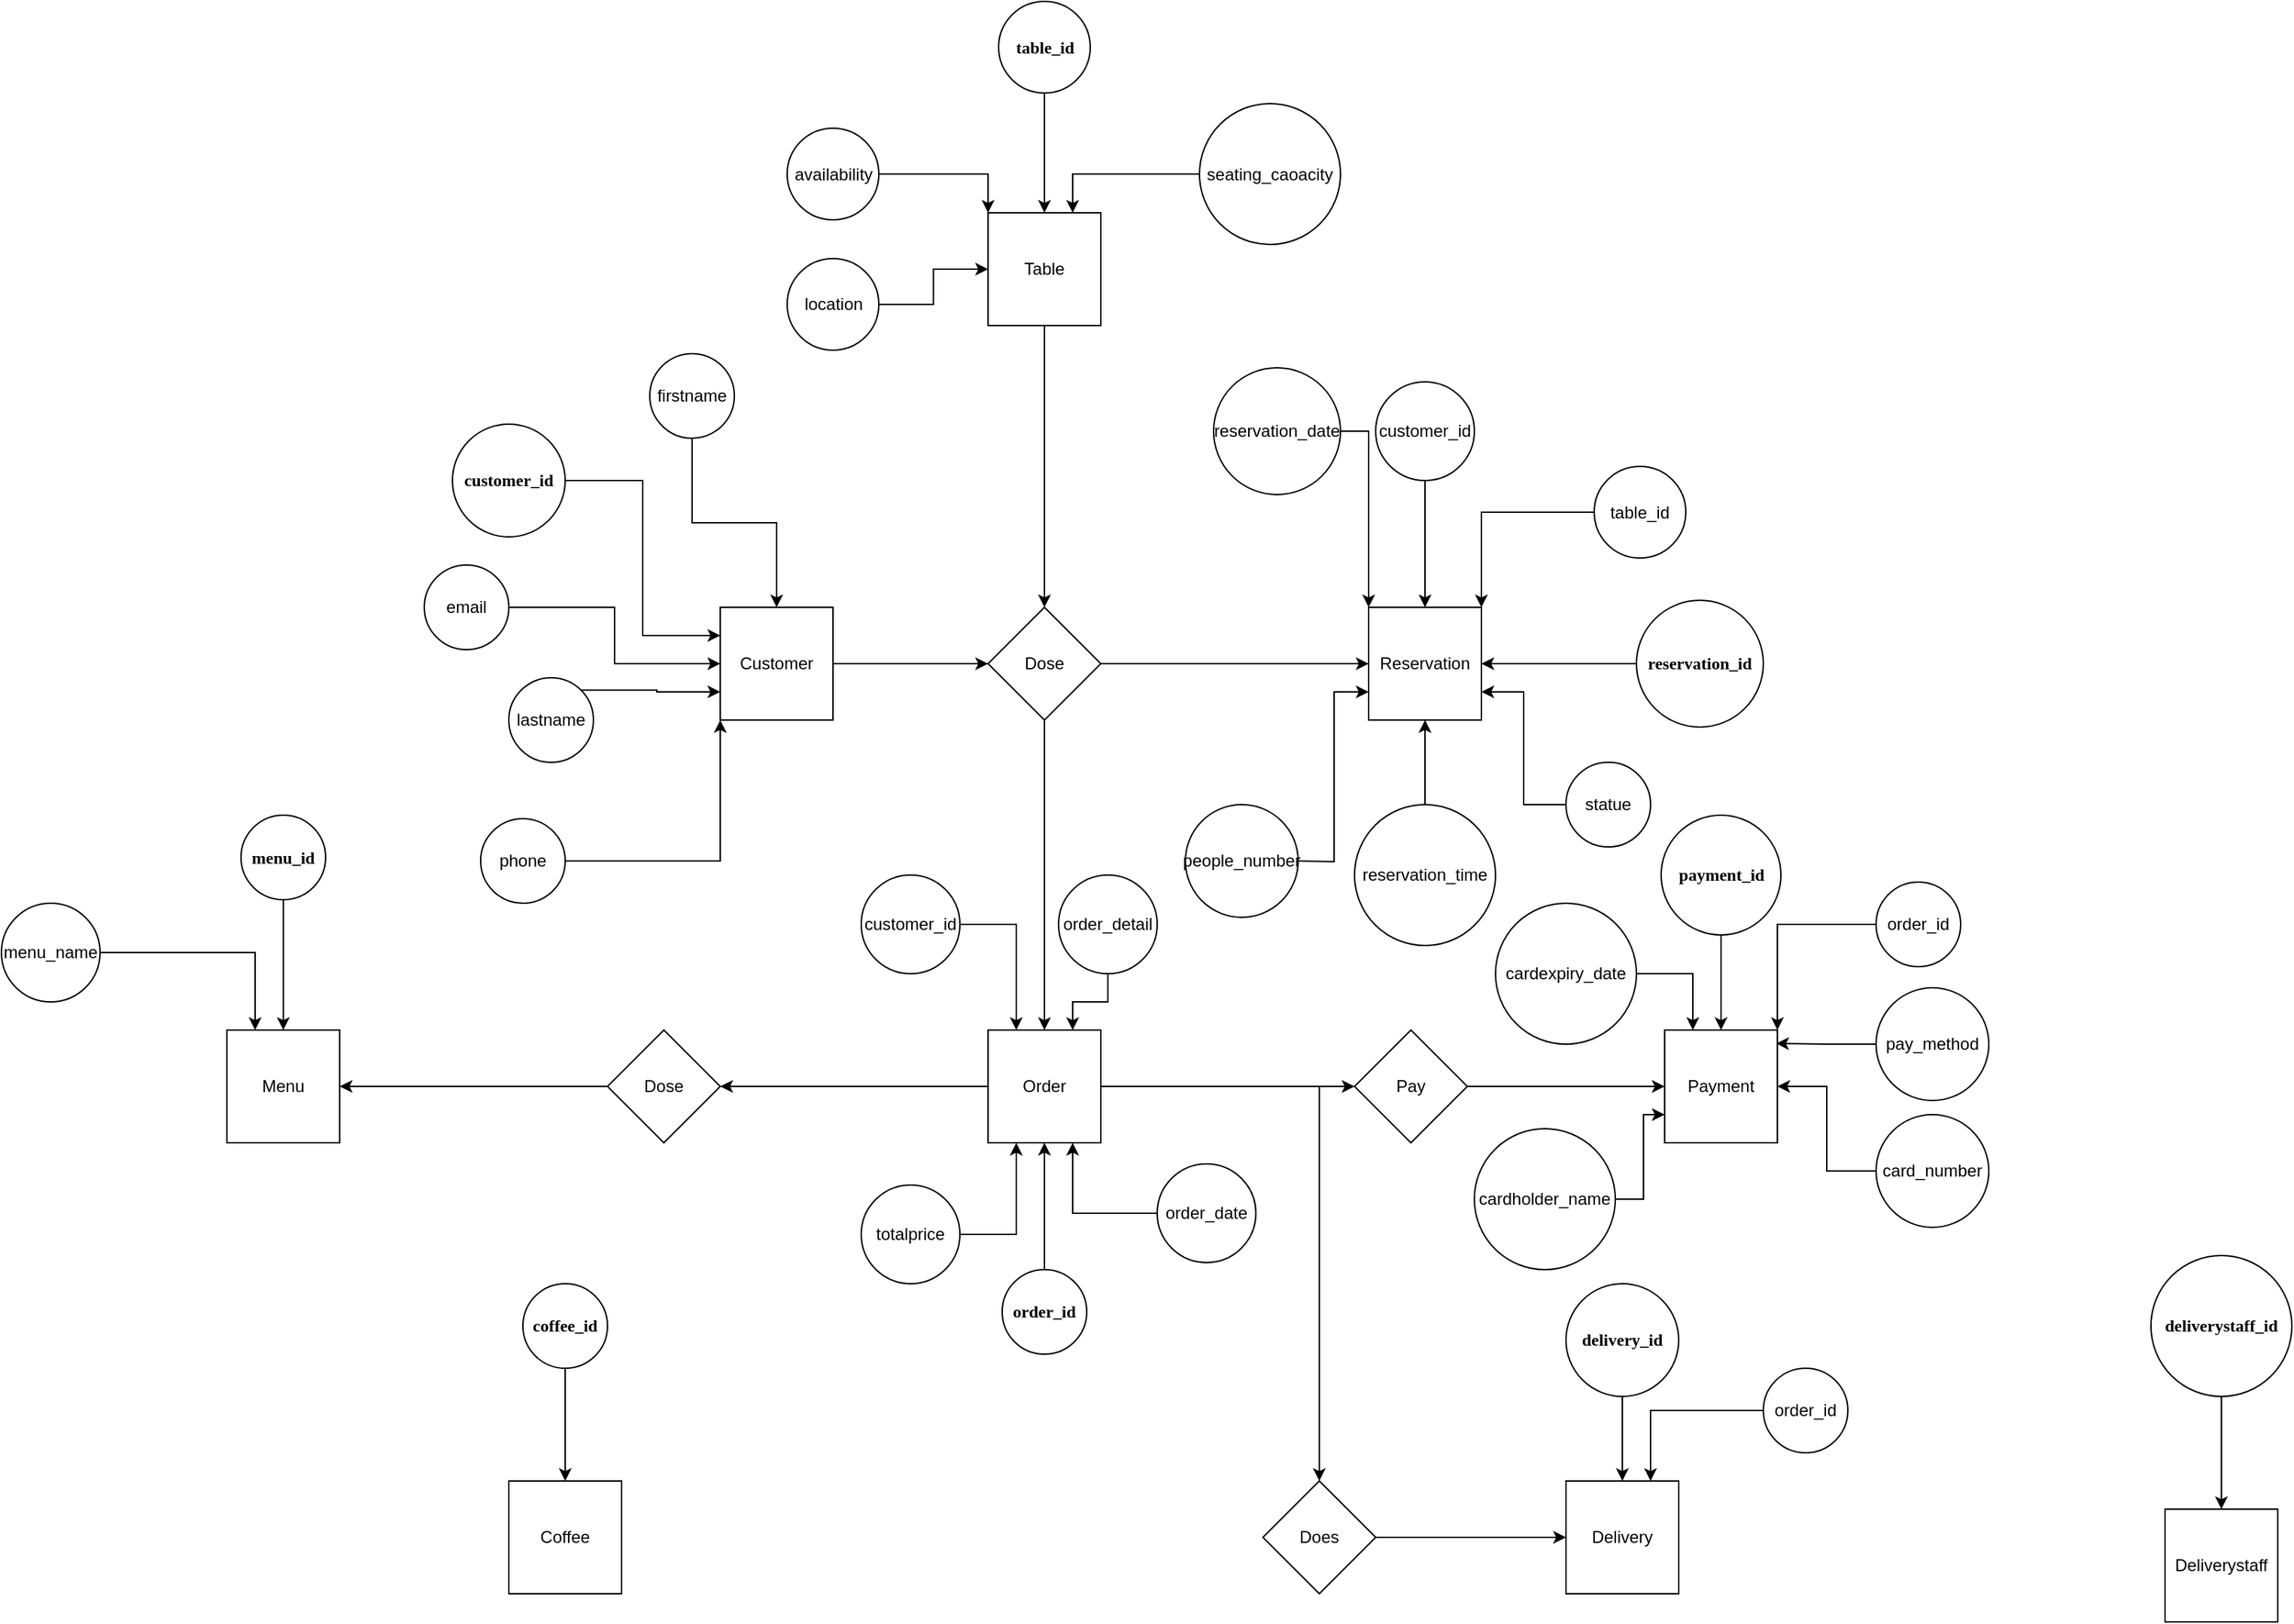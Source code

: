<mxfile version="24.1.0" type="github">
  <diagram id="R2lEEEUBdFMjLlhIrx00" name="Page-1">
    <mxGraphModel dx="1645" dy="1520" grid="1" gridSize="10" guides="1" tooltips="1" connect="1" arrows="1" fold="1" page="1" pageScale="1" pageWidth="850" pageHeight="1100" math="0" shadow="0" extFonts="Permanent Marker^https://fonts.googleapis.com/css?family=Permanent+Marker">
      <root>
        <mxCell id="0" />
        <mxCell id="1" parent="0" />
        <mxCell id="IRetKzblwTkp2qWtMgvH-31" style="edgeStyle=orthogonalEdgeStyle;rounded=0;orthogonalLoop=1;jettySize=auto;html=1;exitX=1;exitY=0.5;exitDx=0;exitDy=0;" edge="1" parent="1" source="IRetKzblwTkp2qWtMgvH-1" target="IRetKzblwTkp2qWtMgvH-30">
          <mxGeometry relative="1" as="geometry" />
        </mxCell>
        <mxCell id="IRetKzblwTkp2qWtMgvH-1" value="Customer" style="whiteSpace=wrap;html=1;aspect=fixed;" vertex="1" parent="1">
          <mxGeometry x="210" y="120" width="80" height="80" as="geometry" />
        </mxCell>
        <mxCell id="IRetKzblwTkp2qWtMgvH-64" style="edgeStyle=orthogonalEdgeStyle;rounded=0;orthogonalLoop=1;jettySize=auto;html=1;entryX=0;entryY=0.5;entryDx=0;entryDy=0;" edge="1" parent="1" source="IRetKzblwTkp2qWtMgvH-2" target="IRetKzblwTkp2qWtMgvH-63">
          <mxGeometry relative="1" as="geometry" />
        </mxCell>
        <mxCell id="IRetKzblwTkp2qWtMgvH-79" style="edgeStyle=orthogonalEdgeStyle;rounded=0;orthogonalLoop=1;jettySize=auto;html=1;" edge="1" parent="1" source="IRetKzblwTkp2qWtMgvH-2" target="IRetKzblwTkp2qWtMgvH-78">
          <mxGeometry relative="1" as="geometry" />
        </mxCell>
        <mxCell id="IRetKzblwTkp2qWtMgvH-89" style="edgeStyle=orthogonalEdgeStyle;rounded=0;orthogonalLoop=1;jettySize=auto;html=1;exitX=0;exitY=0.5;exitDx=0;exitDy=0;entryX=1;entryY=0.5;entryDx=0;entryDy=0;" edge="1" parent="1" source="IRetKzblwTkp2qWtMgvH-2" target="IRetKzblwTkp2qWtMgvH-88">
          <mxGeometry relative="1" as="geometry" />
        </mxCell>
        <mxCell id="IRetKzblwTkp2qWtMgvH-2" value="Order" style="whiteSpace=wrap;html=1;aspect=fixed;" vertex="1" parent="1">
          <mxGeometry x="400" y="420" width="80" height="80" as="geometry" />
        </mxCell>
        <mxCell id="IRetKzblwTkp2qWtMgvH-3" value="Payment" style="whiteSpace=wrap;html=1;aspect=fixed;" vertex="1" parent="1">
          <mxGeometry x="880" y="420" width="80" height="80" as="geometry" />
        </mxCell>
        <mxCell id="IRetKzblwTkp2qWtMgvH-4" value="Reservation" style="whiteSpace=wrap;html=1;aspect=fixed;" vertex="1" parent="1">
          <mxGeometry x="670" y="120" width="80" height="80" as="geometry" />
        </mxCell>
        <mxCell id="IRetKzblwTkp2qWtMgvH-41" style="edgeStyle=orthogonalEdgeStyle;rounded=0;orthogonalLoop=1;jettySize=auto;html=1;" edge="1" parent="1" source="IRetKzblwTkp2qWtMgvH-5" target="IRetKzblwTkp2qWtMgvH-30">
          <mxGeometry relative="1" as="geometry" />
        </mxCell>
        <mxCell id="IRetKzblwTkp2qWtMgvH-5" value="Table" style="whiteSpace=wrap;html=1;aspect=fixed;" vertex="1" parent="1">
          <mxGeometry x="400" y="-160" width="80" height="80" as="geometry" />
        </mxCell>
        <mxCell id="IRetKzblwTkp2qWtMgvH-6" value="Delivery" style="whiteSpace=wrap;html=1;aspect=fixed;" vertex="1" parent="1">
          <mxGeometry x="810" y="740" width="80" height="80" as="geometry" />
        </mxCell>
        <mxCell id="IRetKzblwTkp2qWtMgvH-7" value="Menu" style="whiteSpace=wrap;html=1;aspect=fixed;" vertex="1" parent="1">
          <mxGeometry x="-140" y="420" width="80" height="80" as="geometry" />
        </mxCell>
        <mxCell id="IRetKzblwTkp2qWtMgvH-8" value="Coffee" style="whiteSpace=wrap;html=1;aspect=fixed;" vertex="1" parent="1">
          <mxGeometry x="60" y="740" width="80" height="80" as="geometry" />
        </mxCell>
        <mxCell id="IRetKzblwTkp2qWtMgvH-20" style="edgeStyle=orthogonalEdgeStyle;rounded=0;orthogonalLoop=1;jettySize=auto;html=1;entryX=0;entryY=0.25;entryDx=0;entryDy=0;" edge="1" parent="1" source="IRetKzblwTkp2qWtMgvH-9" target="IRetKzblwTkp2qWtMgvH-1">
          <mxGeometry relative="1" as="geometry" />
        </mxCell>
        <mxCell id="IRetKzblwTkp2qWtMgvH-9" value="&lt;font face=&quot;Tahoma&quot; style=&quot;font-size: 12px;&quot;&gt;&lt;b style=&quot;&quot;&gt;customer_id&lt;/b&gt;&lt;/font&gt;" style="ellipse;whiteSpace=wrap;html=1;aspect=fixed;" vertex="1" parent="1">
          <mxGeometry x="20" y="-10" width="80" height="80" as="geometry" />
        </mxCell>
        <mxCell id="IRetKzblwTkp2qWtMgvH-19" style="edgeStyle=orthogonalEdgeStyle;rounded=0;orthogonalLoop=1;jettySize=auto;html=1;entryX=0;entryY=0.5;entryDx=0;entryDy=0;" edge="1" parent="1" source="IRetKzblwTkp2qWtMgvH-10" target="IRetKzblwTkp2qWtMgvH-1">
          <mxGeometry relative="1" as="geometry" />
        </mxCell>
        <mxCell id="IRetKzblwTkp2qWtMgvH-10" value="email" style="ellipse;whiteSpace=wrap;html=1;aspect=fixed;" vertex="1" parent="1">
          <mxGeometry y="90" width="60" height="60" as="geometry" />
        </mxCell>
        <mxCell id="IRetKzblwTkp2qWtMgvH-21" value="" style="edgeStyle=orthogonalEdgeStyle;rounded=0;orthogonalLoop=1;jettySize=auto;html=1;" edge="1" parent="1" source="IRetKzblwTkp2qWtMgvH-11" target="IRetKzblwTkp2qWtMgvH-1">
          <mxGeometry relative="1" as="geometry" />
        </mxCell>
        <mxCell id="IRetKzblwTkp2qWtMgvH-11" value="firstname" style="ellipse;whiteSpace=wrap;html=1;aspect=fixed;" vertex="1" parent="1">
          <mxGeometry x="160" y="-60" width="60" height="60" as="geometry" />
        </mxCell>
        <mxCell id="IRetKzblwTkp2qWtMgvH-18" style="edgeStyle=orthogonalEdgeStyle;rounded=0;orthogonalLoop=1;jettySize=auto;html=1;exitX=1;exitY=0;exitDx=0;exitDy=0;entryX=0;entryY=0.75;entryDx=0;entryDy=0;" edge="1" parent="1" source="IRetKzblwTkp2qWtMgvH-12" target="IRetKzblwTkp2qWtMgvH-1">
          <mxGeometry relative="1" as="geometry" />
        </mxCell>
        <mxCell id="IRetKzblwTkp2qWtMgvH-12" value="lastname" style="ellipse;whiteSpace=wrap;html=1;aspect=fixed;" vertex="1" parent="1">
          <mxGeometry x="60" y="170" width="60" height="60" as="geometry" />
        </mxCell>
        <mxCell id="IRetKzblwTkp2qWtMgvH-22" style="edgeStyle=orthogonalEdgeStyle;rounded=0;orthogonalLoop=1;jettySize=auto;html=1;entryX=0;entryY=1;entryDx=0;entryDy=0;" edge="1" parent="1" source="IRetKzblwTkp2qWtMgvH-13" target="IRetKzblwTkp2qWtMgvH-1">
          <mxGeometry relative="1" as="geometry" />
        </mxCell>
        <mxCell id="IRetKzblwTkp2qWtMgvH-13" value="phone" style="ellipse;whiteSpace=wrap;html=1;aspect=fixed;" vertex="1" parent="1">
          <mxGeometry x="40" y="270" width="60" height="60" as="geometry" />
        </mxCell>
        <mxCell id="IRetKzblwTkp2qWtMgvH-33" style="edgeStyle=orthogonalEdgeStyle;rounded=0;orthogonalLoop=1;jettySize=auto;html=1;" edge="1" parent="1" source="IRetKzblwTkp2qWtMgvH-23" target="IRetKzblwTkp2qWtMgvH-4">
          <mxGeometry relative="1" as="geometry" />
        </mxCell>
        <mxCell id="IRetKzblwTkp2qWtMgvH-23" value="&lt;font face=&quot;Tahoma&quot;&gt;&lt;b&gt;reservation_id&lt;/b&gt;&lt;/font&gt;" style="ellipse;whiteSpace=wrap;html=1;aspect=fixed;" vertex="1" parent="1">
          <mxGeometry x="860" y="115" width="90" height="90" as="geometry" />
        </mxCell>
        <mxCell id="IRetKzblwTkp2qWtMgvH-35" style="edgeStyle=orthogonalEdgeStyle;rounded=0;orthogonalLoop=1;jettySize=auto;html=1;" edge="1" parent="1" source="IRetKzblwTkp2qWtMgvH-24" target="IRetKzblwTkp2qWtMgvH-4">
          <mxGeometry relative="1" as="geometry" />
        </mxCell>
        <mxCell id="IRetKzblwTkp2qWtMgvH-24" value="customer_id" style="ellipse;whiteSpace=wrap;html=1;aspect=fixed;" vertex="1" parent="1">
          <mxGeometry x="675" y="-40" width="70" height="70" as="geometry" />
        </mxCell>
        <mxCell id="IRetKzblwTkp2qWtMgvH-36" style="edgeStyle=orthogonalEdgeStyle;rounded=0;orthogonalLoop=1;jettySize=auto;html=1;entryX=1;entryY=0;entryDx=0;entryDy=0;" edge="1" parent="1" source="IRetKzblwTkp2qWtMgvH-25" target="IRetKzblwTkp2qWtMgvH-4">
          <mxGeometry relative="1" as="geometry" />
        </mxCell>
        <mxCell id="IRetKzblwTkp2qWtMgvH-25" value="table_id" style="ellipse;whiteSpace=wrap;html=1;aspect=fixed;" vertex="1" parent="1">
          <mxGeometry x="830" y="20" width="65" height="65" as="geometry" />
        </mxCell>
        <mxCell id="IRetKzblwTkp2qWtMgvH-34" style="edgeStyle=orthogonalEdgeStyle;rounded=0;orthogonalLoop=1;jettySize=auto;html=1;entryX=0;entryY=0;entryDx=0;entryDy=0;" edge="1" parent="1" source="IRetKzblwTkp2qWtMgvH-26" target="IRetKzblwTkp2qWtMgvH-4">
          <mxGeometry relative="1" as="geometry" />
        </mxCell>
        <mxCell id="IRetKzblwTkp2qWtMgvH-26" value="reservation_date" style="ellipse;whiteSpace=wrap;html=1;aspect=fixed;" vertex="1" parent="1">
          <mxGeometry x="560" y="-50" width="90" height="90" as="geometry" />
        </mxCell>
        <mxCell id="IRetKzblwTkp2qWtMgvH-38" style="edgeStyle=orthogonalEdgeStyle;rounded=0;orthogonalLoop=1;jettySize=auto;html=1;entryX=0.5;entryY=1;entryDx=0;entryDy=0;" edge="1" parent="1" source="IRetKzblwTkp2qWtMgvH-27" target="IRetKzblwTkp2qWtMgvH-4">
          <mxGeometry relative="1" as="geometry" />
        </mxCell>
        <mxCell id="IRetKzblwTkp2qWtMgvH-27" value="reservation_time" style="ellipse;whiteSpace=wrap;html=1;aspect=fixed;" vertex="1" parent="1">
          <mxGeometry x="660" y="260" width="100" height="100" as="geometry" />
        </mxCell>
        <mxCell id="IRetKzblwTkp2qWtMgvH-37" style="edgeStyle=orthogonalEdgeStyle;rounded=0;orthogonalLoop=1;jettySize=auto;html=1;entryX=0;entryY=0.75;entryDx=0;entryDy=0;" edge="1" parent="1" target="IRetKzblwTkp2qWtMgvH-4">
          <mxGeometry relative="1" as="geometry">
            <mxPoint x="620" y="300" as="sourcePoint" />
          </mxGeometry>
        </mxCell>
        <mxCell id="IRetKzblwTkp2qWtMgvH-28" value="people_number" style="ellipse;whiteSpace=wrap;html=1;aspect=fixed;" vertex="1" parent="1">
          <mxGeometry x="540" y="260" width="80" height="80" as="geometry" />
        </mxCell>
        <mxCell id="IRetKzblwTkp2qWtMgvH-39" style="edgeStyle=orthogonalEdgeStyle;rounded=0;orthogonalLoop=1;jettySize=auto;html=1;entryX=1;entryY=0.75;entryDx=0;entryDy=0;" edge="1" parent="1" source="IRetKzblwTkp2qWtMgvH-29" target="IRetKzblwTkp2qWtMgvH-4">
          <mxGeometry relative="1" as="geometry" />
        </mxCell>
        <mxCell id="IRetKzblwTkp2qWtMgvH-29" value="statue" style="ellipse;whiteSpace=wrap;html=1;aspect=fixed;" vertex="1" parent="1">
          <mxGeometry x="810" y="230" width="60" height="60" as="geometry" />
        </mxCell>
        <mxCell id="IRetKzblwTkp2qWtMgvH-32" style="edgeStyle=orthogonalEdgeStyle;rounded=0;orthogonalLoop=1;jettySize=auto;html=1;exitX=1;exitY=0.5;exitDx=0;exitDy=0;" edge="1" parent="1" source="IRetKzblwTkp2qWtMgvH-30" target="IRetKzblwTkp2qWtMgvH-4">
          <mxGeometry relative="1" as="geometry" />
        </mxCell>
        <mxCell id="IRetKzblwTkp2qWtMgvH-50" style="edgeStyle=orthogonalEdgeStyle;rounded=0;orthogonalLoop=1;jettySize=auto;html=1;exitX=0.5;exitY=1;exitDx=0;exitDy=0;entryX=0.5;entryY=0;entryDx=0;entryDy=0;" edge="1" parent="1" source="IRetKzblwTkp2qWtMgvH-30" target="IRetKzblwTkp2qWtMgvH-2">
          <mxGeometry relative="1" as="geometry" />
        </mxCell>
        <mxCell id="IRetKzblwTkp2qWtMgvH-30" value="Dose" style="rhombus;whiteSpace=wrap;html=1;" vertex="1" parent="1">
          <mxGeometry x="400" y="120" width="80" height="80" as="geometry" />
        </mxCell>
        <mxCell id="IRetKzblwTkp2qWtMgvH-43" style="edgeStyle=orthogonalEdgeStyle;rounded=0;orthogonalLoop=1;jettySize=auto;html=1;" edge="1" parent="1" source="IRetKzblwTkp2qWtMgvH-42" target="IRetKzblwTkp2qWtMgvH-5">
          <mxGeometry relative="1" as="geometry" />
        </mxCell>
        <mxCell id="IRetKzblwTkp2qWtMgvH-42" value="&lt;font face=&quot;Tahoma&quot;&gt;&lt;b&gt;table_id&lt;/b&gt;&lt;/font&gt;" style="ellipse;whiteSpace=wrap;html=1;aspect=fixed;" vertex="1" parent="1">
          <mxGeometry x="407.5" y="-310" width="65" height="65" as="geometry" />
        </mxCell>
        <mxCell id="IRetKzblwTkp2qWtMgvH-47" style="edgeStyle=orthogonalEdgeStyle;rounded=0;orthogonalLoop=1;jettySize=auto;html=1;exitX=1;exitY=0.5;exitDx=0;exitDy=0;entryX=0;entryY=0;entryDx=0;entryDy=0;" edge="1" parent="1" source="IRetKzblwTkp2qWtMgvH-44" target="IRetKzblwTkp2qWtMgvH-5">
          <mxGeometry relative="1" as="geometry" />
        </mxCell>
        <mxCell id="IRetKzblwTkp2qWtMgvH-44" value="availability" style="ellipse;whiteSpace=wrap;html=1;aspect=fixed;" vertex="1" parent="1">
          <mxGeometry x="257.5" y="-220" width="65" height="65" as="geometry" />
        </mxCell>
        <mxCell id="IRetKzblwTkp2qWtMgvH-49" style="edgeStyle=orthogonalEdgeStyle;rounded=0;orthogonalLoop=1;jettySize=auto;html=1;entryX=0.75;entryY=0;entryDx=0;entryDy=0;" edge="1" parent="1" source="IRetKzblwTkp2qWtMgvH-45" target="IRetKzblwTkp2qWtMgvH-5">
          <mxGeometry relative="1" as="geometry" />
        </mxCell>
        <mxCell id="IRetKzblwTkp2qWtMgvH-45" value="seating_caoacity" style="ellipse;whiteSpace=wrap;html=1;aspect=fixed;" vertex="1" parent="1">
          <mxGeometry x="550" y="-237.5" width="100" height="100" as="geometry" />
        </mxCell>
        <mxCell id="IRetKzblwTkp2qWtMgvH-48" style="edgeStyle=orthogonalEdgeStyle;rounded=0;orthogonalLoop=1;jettySize=auto;html=1;" edge="1" parent="1" source="IRetKzblwTkp2qWtMgvH-46" target="IRetKzblwTkp2qWtMgvH-5">
          <mxGeometry relative="1" as="geometry" />
        </mxCell>
        <mxCell id="IRetKzblwTkp2qWtMgvH-46" value="location" style="ellipse;whiteSpace=wrap;html=1;aspect=fixed;" vertex="1" parent="1">
          <mxGeometry x="257.5" y="-127.5" width="65" height="65" as="geometry" />
        </mxCell>
        <mxCell id="IRetKzblwTkp2qWtMgvH-57" style="edgeStyle=orthogonalEdgeStyle;rounded=0;orthogonalLoop=1;jettySize=auto;html=1;exitX=0.5;exitY=0;exitDx=0;exitDy=0;entryX=0.5;entryY=1;entryDx=0;entryDy=0;" edge="1" parent="1" source="IRetKzblwTkp2qWtMgvH-51" target="IRetKzblwTkp2qWtMgvH-2">
          <mxGeometry relative="1" as="geometry" />
        </mxCell>
        <mxCell id="IRetKzblwTkp2qWtMgvH-51" value="&lt;font face=&quot;Tahoma&quot; style=&quot;font-size: 12px;&quot;&gt;&lt;b style=&quot;&quot;&gt;order_id&lt;/b&gt;&lt;/font&gt;" style="ellipse;whiteSpace=wrap;html=1;aspect=fixed;" vertex="1" parent="1">
          <mxGeometry x="410" y="590" width="60" height="60" as="geometry" />
        </mxCell>
        <mxCell id="IRetKzblwTkp2qWtMgvH-61" style="edgeStyle=orthogonalEdgeStyle;rounded=0;orthogonalLoop=1;jettySize=auto;html=1;entryX=0.25;entryY=0;entryDx=0;entryDy=0;" edge="1" parent="1" source="IRetKzblwTkp2qWtMgvH-53" target="IRetKzblwTkp2qWtMgvH-2">
          <mxGeometry relative="1" as="geometry" />
        </mxCell>
        <mxCell id="IRetKzblwTkp2qWtMgvH-53" value="&lt;font face=&quot;Helvetica&quot; style=&quot;font-size: 12px;&quot;&gt;customer_id&lt;/font&gt;" style="ellipse;whiteSpace=wrap;html=1;aspect=fixed;" vertex="1" parent="1">
          <mxGeometry x="310" y="310" width="70" height="70" as="geometry" />
        </mxCell>
        <mxCell id="IRetKzblwTkp2qWtMgvH-59" style="edgeStyle=orthogonalEdgeStyle;rounded=0;orthogonalLoop=1;jettySize=auto;html=1;entryX=0.75;entryY=1;entryDx=0;entryDy=0;" edge="1" parent="1" source="IRetKzblwTkp2qWtMgvH-54" target="IRetKzblwTkp2qWtMgvH-2">
          <mxGeometry relative="1" as="geometry" />
        </mxCell>
        <mxCell id="IRetKzblwTkp2qWtMgvH-54" value="order_date" style="ellipse;whiteSpace=wrap;html=1;aspect=fixed;" vertex="1" parent="1">
          <mxGeometry x="520" y="515" width="70" height="70" as="geometry" />
        </mxCell>
        <mxCell id="IRetKzblwTkp2qWtMgvH-62" style="edgeStyle=orthogonalEdgeStyle;rounded=0;orthogonalLoop=1;jettySize=auto;html=1;entryX=0.75;entryY=0;entryDx=0;entryDy=0;" edge="1" parent="1" source="IRetKzblwTkp2qWtMgvH-55" target="IRetKzblwTkp2qWtMgvH-2">
          <mxGeometry relative="1" as="geometry" />
        </mxCell>
        <mxCell id="IRetKzblwTkp2qWtMgvH-55" value="order_detail" style="ellipse;whiteSpace=wrap;html=1;aspect=fixed;" vertex="1" parent="1">
          <mxGeometry x="450" y="310" width="70" height="70" as="geometry" />
        </mxCell>
        <mxCell id="IRetKzblwTkp2qWtMgvH-60" style="edgeStyle=orthogonalEdgeStyle;rounded=0;orthogonalLoop=1;jettySize=auto;html=1;entryX=0.25;entryY=1;entryDx=0;entryDy=0;" edge="1" parent="1" source="IRetKzblwTkp2qWtMgvH-56" target="IRetKzblwTkp2qWtMgvH-2">
          <mxGeometry relative="1" as="geometry" />
        </mxCell>
        <mxCell id="IRetKzblwTkp2qWtMgvH-56" value="totalprice" style="ellipse;whiteSpace=wrap;html=1;aspect=fixed;" vertex="1" parent="1">
          <mxGeometry x="310" y="530" width="70" height="70" as="geometry" />
        </mxCell>
        <mxCell id="IRetKzblwTkp2qWtMgvH-65" style="edgeStyle=orthogonalEdgeStyle;rounded=0;orthogonalLoop=1;jettySize=auto;html=1;" edge="1" parent="1" source="IRetKzblwTkp2qWtMgvH-63" target="IRetKzblwTkp2qWtMgvH-3">
          <mxGeometry relative="1" as="geometry" />
        </mxCell>
        <mxCell id="IRetKzblwTkp2qWtMgvH-63" value="Pay" style="rhombus;whiteSpace=wrap;html=1;" vertex="1" parent="1">
          <mxGeometry x="660" y="420" width="80" height="80" as="geometry" />
        </mxCell>
        <mxCell id="IRetKzblwTkp2qWtMgvH-69" style="edgeStyle=orthogonalEdgeStyle;rounded=0;orthogonalLoop=1;jettySize=auto;html=1;entryX=1;entryY=0;entryDx=0;entryDy=0;" edge="1" parent="1" source="IRetKzblwTkp2qWtMgvH-66" target="IRetKzblwTkp2qWtMgvH-3">
          <mxGeometry relative="1" as="geometry" />
        </mxCell>
        <mxCell id="IRetKzblwTkp2qWtMgvH-66" value="&lt;font face=&quot;Helvetica&quot; style=&quot;font-size: 12px;&quot;&gt;order_id&lt;/font&gt;" style="ellipse;whiteSpace=wrap;html=1;aspect=fixed;" vertex="1" parent="1">
          <mxGeometry x="1030" y="315" width="60" height="60" as="geometry" />
        </mxCell>
        <mxCell id="IRetKzblwTkp2qWtMgvH-68" style="edgeStyle=orthogonalEdgeStyle;rounded=0;orthogonalLoop=1;jettySize=auto;html=1;entryX=0.5;entryY=0;entryDx=0;entryDy=0;" edge="1" parent="1" source="IRetKzblwTkp2qWtMgvH-67" target="IRetKzblwTkp2qWtMgvH-3">
          <mxGeometry relative="1" as="geometry" />
        </mxCell>
        <mxCell id="IRetKzblwTkp2qWtMgvH-67" value="&lt;font face=&quot;Tahoma&quot; style=&quot;font-size: 12px;&quot;&gt;&lt;b style=&quot;&quot;&gt;payment_id&lt;/b&gt;&lt;/font&gt;" style="ellipse;whiteSpace=wrap;html=1;aspect=fixed;" vertex="1" parent="1">
          <mxGeometry x="877.5" y="267.5" width="85" height="85" as="geometry" />
        </mxCell>
        <mxCell id="IRetKzblwTkp2qWtMgvH-70" value="pay_method" style="ellipse;whiteSpace=wrap;html=1;aspect=fixed;" vertex="1" parent="1">
          <mxGeometry x="1030" y="390" width="80" height="80" as="geometry" />
        </mxCell>
        <mxCell id="IRetKzblwTkp2qWtMgvH-71" style="edgeStyle=orthogonalEdgeStyle;rounded=0;orthogonalLoop=1;jettySize=auto;html=1;entryX=0.989;entryY=0.119;entryDx=0;entryDy=0;entryPerimeter=0;" edge="1" parent="1" source="IRetKzblwTkp2qWtMgvH-70" target="IRetKzblwTkp2qWtMgvH-3">
          <mxGeometry relative="1" as="geometry" />
        </mxCell>
        <mxCell id="IRetKzblwTkp2qWtMgvH-75" style="edgeStyle=orthogonalEdgeStyle;rounded=0;orthogonalLoop=1;jettySize=auto;html=1;entryX=1;entryY=0.5;entryDx=0;entryDy=0;" edge="1" parent="1" source="IRetKzblwTkp2qWtMgvH-72" target="IRetKzblwTkp2qWtMgvH-3">
          <mxGeometry relative="1" as="geometry" />
        </mxCell>
        <mxCell id="IRetKzblwTkp2qWtMgvH-72" value="card_number" style="ellipse;whiteSpace=wrap;html=1;aspect=fixed;" vertex="1" parent="1">
          <mxGeometry x="1030" y="480" width="80" height="80" as="geometry" />
        </mxCell>
        <mxCell id="IRetKzblwTkp2qWtMgvH-77" style="edgeStyle=orthogonalEdgeStyle;rounded=0;orthogonalLoop=1;jettySize=auto;html=1;entryX=0;entryY=0.75;entryDx=0;entryDy=0;" edge="1" parent="1" source="IRetKzblwTkp2qWtMgvH-73" target="IRetKzblwTkp2qWtMgvH-3">
          <mxGeometry relative="1" as="geometry" />
        </mxCell>
        <mxCell id="IRetKzblwTkp2qWtMgvH-73" value="cardholder_name" style="ellipse;whiteSpace=wrap;html=1;aspect=fixed;" vertex="1" parent="1">
          <mxGeometry x="745" y="490" width="100" height="100" as="geometry" />
        </mxCell>
        <mxCell id="IRetKzblwTkp2qWtMgvH-76" style="edgeStyle=orthogonalEdgeStyle;rounded=0;orthogonalLoop=1;jettySize=auto;html=1;entryX=0.25;entryY=0;entryDx=0;entryDy=0;" edge="1" parent="1" source="IRetKzblwTkp2qWtMgvH-74" target="IRetKzblwTkp2qWtMgvH-3">
          <mxGeometry relative="1" as="geometry" />
        </mxCell>
        <mxCell id="IRetKzblwTkp2qWtMgvH-74" value="cardexpiry_date" style="ellipse;whiteSpace=wrap;html=1;aspect=fixed;" vertex="1" parent="1">
          <mxGeometry x="760" y="330" width="100" height="100" as="geometry" />
        </mxCell>
        <mxCell id="IRetKzblwTkp2qWtMgvH-82" style="edgeStyle=orthogonalEdgeStyle;rounded=0;orthogonalLoop=1;jettySize=auto;html=1;exitX=1;exitY=0.5;exitDx=0;exitDy=0;" edge="1" parent="1" source="IRetKzblwTkp2qWtMgvH-78" target="IRetKzblwTkp2qWtMgvH-6">
          <mxGeometry relative="1" as="geometry" />
        </mxCell>
        <mxCell id="IRetKzblwTkp2qWtMgvH-78" value="Does" style="rhombus;whiteSpace=wrap;html=1;" vertex="1" parent="1">
          <mxGeometry x="595" y="740" width="80" height="80" as="geometry" />
        </mxCell>
        <mxCell id="IRetKzblwTkp2qWtMgvH-83" style="edgeStyle=orthogonalEdgeStyle;rounded=0;orthogonalLoop=1;jettySize=auto;html=1;" edge="1" parent="1" source="IRetKzblwTkp2qWtMgvH-80" target="IRetKzblwTkp2qWtMgvH-6">
          <mxGeometry relative="1" as="geometry" />
        </mxCell>
        <mxCell id="IRetKzblwTkp2qWtMgvH-80" value="&lt;font face=&quot;Tahoma&quot; style=&quot;font-size: 12px;&quot;&gt;&lt;b style=&quot;&quot;&gt;delivery_id&lt;/b&gt;&lt;/font&gt;" style="ellipse;whiteSpace=wrap;html=1;aspect=fixed;" vertex="1" parent="1">
          <mxGeometry x="810" y="600" width="80" height="80" as="geometry" />
        </mxCell>
        <mxCell id="IRetKzblwTkp2qWtMgvH-85" style="edgeStyle=orthogonalEdgeStyle;rounded=0;orthogonalLoop=1;jettySize=auto;html=1;entryX=0.75;entryY=0;entryDx=0;entryDy=0;" edge="1" parent="1" source="IRetKzblwTkp2qWtMgvH-84" target="IRetKzblwTkp2qWtMgvH-6">
          <mxGeometry relative="1" as="geometry" />
        </mxCell>
        <mxCell id="IRetKzblwTkp2qWtMgvH-84" value="&lt;font face=&quot;Helvetica&quot; style=&quot;font-size: 12px;&quot;&gt;order_id&lt;/font&gt;" style="ellipse;whiteSpace=wrap;html=1;aspect=fixed;" vertex="1" parent="1">
          <mxGeometry x="950" y="660" width="60" height="60" as="geometry" />
        </mxCell>
        <mxCell id="IRetKzblwTkp2qWtMgvH-86" value="Deliverystaff" style="whiteSpace=wrap;html=1;aspect=fixed;" vertex="1" parent="1">
          <mxGeometry x="1235" y="760" width="80" height="80" as="geometry" />
        </mxCell>
        <mxCell id="IRetKzblwTkp2qWtMgvH-91" style="edgeStyle=orthogonalEdgeStyle;rounded=0;orthogonalLoop=1;jettySize=auto;html=1;entryX=0.5;entryY=0;entryDx=0;entryDy=0;" edge="1" parent="1" source="IRetKzblwTkp2qWtMgvH-87" target="IRetKzblwTkp2qWtMgvH-7">
          <mxGeometry relative="1" as="geometry" />
        </mxCell>
        <mxCell id="IRetKzblwTkp2qWtMgvH-87" value="&lt;font face=&quot;Tahoma&quot; style=&quot;font-size: 12px;&quot;&gt;&lt;b style=&quot;&quot;&gt;menu_id&lt;/b&gt;&lt;/font&gt;" style="ellipse;whiteSpace=wrap;html=1;aspect=fixed;" vertex="1" parent="1">
          <mxGeometry x="-130" y="267.5" width="60" height="60" as="geometry" />
        </mxCell>
        <mxCell id="IRetKzblwTkp2qWtMgvH-90" style="edgeStyle=orthogonalEdgeStyle;rounded=0;orthogonalLoop=1;jettySize=auto;html=1;entryX=1;entryY=0.5;entryDx=0;entryDy=0;" edge="1" parent="1" source="IRetKzblwTkp2qWtMgvH-88" target="IRetKzblwTkp2qWtMgvH-7">
          <mxGeometry relative="1" as="geometry" />
        </mxCell>
        <mxCell id="IRetKzblwTkp2qWtMgvH-88" value="Dose" style="rhombus;whiteSpace=wrap;html=1;" vertex="1" parent="1">
          <mxGeometry x="130" y="420" width="80" height="80" as="geometry" />
        </mxCell>
        <mxCell id="IRetKzblwTkp2qWtMgvH-93" style="edgeStyle=orthogonalEdgeStyle;rounded=0;orthogonalLoop=1;jettySize=auto;html=1;entryX=0.25;entryY=0;entryDx=0;entryDy=0;" edge="1" parent="1" source="IRetKzblwTkp2qWtMgvH-92" target="IRetKzblwTkp2qWtMgvH-7">
          <mxGeometry relative="1" as="geometry" />
        </mxCell>
        <mxCell id="IRetKzblwTkp2qWtMgvH-92" value="menu_name" style="ellipse;whiteSpace=wrap;html=1;aspect=fixed;" vertex="1" parent="1">
          <mxGeometry x="-300" y="330" width="70" height="70" as="geometry" />
        </mxCell>
        <mxCell id="IRetKzblwTkp2qWtMgvH-95" style="edgeStyle=orthogonalEdgeStyle;rounded=0;orthogonalLoop=1;jettySize=auto;html=1;" edge="1" parent="1" source="IRetKzblwTkp2qWtMgvH-94" target="IRetKzblwTkp2qWtMgvH-86">
          <mxGeometry relative="1" as="geometry" />
        </mxCell>
        <mxCell id="IRetKzblwTkp2qWtMgvH-94" value="&lt;font face=&quot;Tahoma&quot; style=&quot;font-size: 12px;&quot;&gt;&lt;b style=&quot;&quot;&gt;deliverystaff_id&lt;/b&gt;&lt;/font&gt;" style="ellipse;whiteSpace=wrap;html=1;aspect=fixed;" vertex="1" parent="1">
          <mxGeometry x="1225" y="580" width="100" height="100" as="geometry" />
        </mxCell>
        <mxCell id="IRetKzblwTkp2qWtMgvH-97" style="edgeStyle=orthogonalEdgeStyle;rounded=0;orthogonalLoop=1;jettySize=auto;html=1;" edge="1" parent="1" source="IRetKzblwTkp2qWtMgvH-96" target="IRetKzblwTkp2qWtMgvH-8">
          <mxGeometry relative="1" as="geometry" />
        </mxCell>
        <mxCell id="IRetKzblwTkp2qWtMgvH-96" value="&lt;font face=&quot;Tahoma&quot; style=&quot;font-size: 12px;&quot;&gt;&lt;b style=&quot;&quot;&gt;coffee_id&lt;/b&gt;&lt;/font&gt;" style="ellipse;whiteSpace=wrap;html=1;aspect=fixed;" vertex="1" parent="1">
          <mxGeometry x="70" y="600" width="60" height="60" as="geometry" />
        </mxCell>
      </root>
    </mxGraphModel>
  </diagram>
</mxfile>
